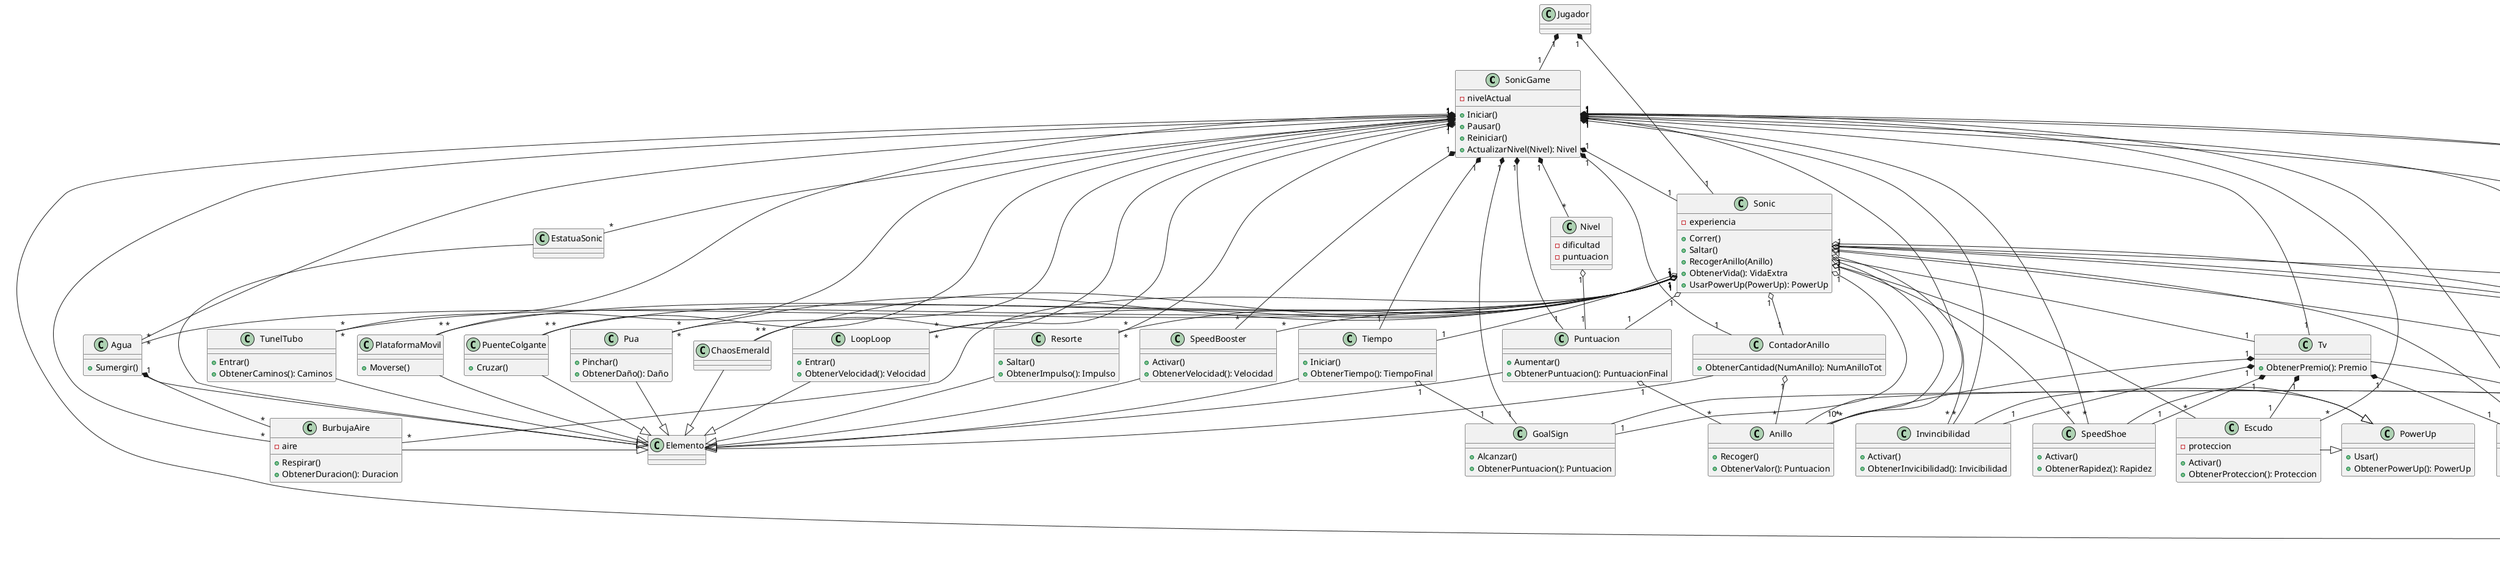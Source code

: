 @startuml Diagrama
class SonicGame {
    -nivelActual
    +Iniciar()
    +Pausar()
    +Reiniciar()
    +ActualizarNivel(Nivel): Nivel
}

class Anillo {
    +Recoger()
    +ObtenerValor(): Puntuacion
}

class Sonic {
    -experiencia
    +Correr()
    +Saltar()
    +RecogerAnillo(Anillo)
    +ObtenerVida(): VidaExtra
    +UsarPowerUp(PowerUp): PowerUp
}
class Animal
class VidaExtra {
    +Recoger()
    +ObtenerVida(): VidaExtra
}

class Tv {
    +ObtenerPremio(): Premio
}

class Checkpoint {
    +Activar()
    +ObtenerPosicion(): Posicion
}

class GoalSign {
    +Alcanzar()
    +ObtenerPuntuacion(): Puntuacion
}

class Escudo {
    -proteccion
    +Activar()
    +ObtenerProteccion(): Proteccion
}

class Invincibilidad {
    +Activar()
    +ObtenerInvicibilidad(): Invicibilidad
}

class SpeedShoe {
    +Activar()
    +ObtenerRapidez(): Rapidez
}

class Resorte {
    +Saltar()
    +ObtenerImpulso(): Impulso
}

class LoopLoop {
    +Entrar()
    +ObtenerVelocidad(): Velocidad
}

class SpeedBooster {
    +Activar()
    +ObtenerVelocidad(): Velocidad
}

class TunelTubo {
    +Entrar()
    +ObtenerCaminos(): Caminos
}

class PlataformaMovil {
    +Moverse()
}

class PuenteColgante {
    +Cruzar()
}

class Pua {
    +Pinchar()
    +ObtenerDaño(): Daño
}

class Agua {
    +Sumergir()
}

class BurbujaAire {
    -aire
    +Respirar()
    +ObtenerDuracion(): Duracion
}

class Badnik {
    -mecanismo
    +Atacar()
    +ObtenerDaño(): Daño
}

class AnimalAtrapado {
    +Liberar()
}

class DrRobotnik {
    +Atacar()
    +ObtenerDaño(): Daño
}

class MaquinaRobotnik {
    -mecanismo
    +Atacar()
    +ObtenerDaño(): Daño
}

class Maquina
class EstatuaSonic
class Jugador
class ChaosEmerald
class Tiempo {
    +Iniciar()
    +ObtenerTiempo(): TiempoFinal
}

class Puntuacion {
    +Aumentar()
    +ObtenerPuntuacion(): PuntuacionFinal
}

class ContadorAnillo {
    +ObtenerCantidad(NumAnillo): NumAnilloTot
}

class Humano
class Nivel{
    -dificultad
    -puntuacion
}

class PowerUp {
    +Usar()
    +ObtenerPowerUp(): PowerUp
}

class Elemento
class Enemigo
class ObjetoPrincipal

SonicGame "1" *-- "1" Sonic
SonicGame "1" *-- "*" Anillo
SonicGame "1" *-- "*" VidaExtra
SonicGame "1" *-- "1" Tv
SonicGame "1" *-- "*" Checkpoint
SonicGame "1" *-- "1" GoalSign
SonicGame "1" *-- "*" Escudo
SonicGame "1" *-- "*" Invincibilidad
SonicGame "1" *-- "*" SpeedShoe
SonicGame "1" *-- "*" Resorte
SonicGame "1" *-- "*" LoopLoop
SonicGame "1" *-- "*" SpeedBooster
SonicGame "1" *-- "*" TunelTubo
SonicGame "1" *-- "*" PlataformaMovil
SonicGame "1" *-- "*" PuenteColgante
SonicGame "1" *-- "*" Pua
SonicGame "1" *-- "*" Agua
SonicGame "1" *-- "*" BurbujaAire
SonicGame "1" *-- "*" Badnik
SonicGame "1" *-- "*" AnimalAtrapado
SonicGame "1" *-- "1" DrRobotnik
SonicGame "1" *-- "*" MaquinaRobotnik
SonicGame "1" *-- "*" EstatuaSonic
SonicGame "1" *-- "*" ChaosEmerald
SonicGame "1" *-- "1" Tiempo
SonicGame "1" *-- "1" Puntuacion
SonicGame "1" *-- "1" ContadorAnillo
SonicGame "1" *-- "*" Nivel

Sonic -|> Animal
AnimalAtrapado -|> Animal
MaquinaRobotnik -|> Maquina
Badnik -|> Maquina
DrRobotnik -|> Humano

Sonic "1" o-- "*" Anillo
Sonic "1" o-- "*" VidaExtra
Sonic "1" o-- "1" Tv
Sonic "1" o-- "*" Checkpoint
Sonic "1" o-- "1" GoalSign
Sonic "1" o-- "*" Escudo
Sonic "1" o-- "*" Invincibilidad
Sonic "1" o-- "*" SpeedShoe
Sonic "1" o-- "*" Resorte
Sonic "1" o-- "*" LoopLoop
Sonic "1" o-- "*" SpeedBooster
Sonic "1" o-- "*" TunelTubo
Sonic "1" o-- "*" PlataformaMovil
Sonic "1" o-- "*" PuenteColgante
Sonic "1" o-- "*" Pua
Sonic "1" o-- "*" Agua
Sonic "1" o-- "*" BurbujaAire
Sonic "1" o-- "*" Badnik
Sonic "1" o-- "1" DrRobotnik
Sonic "1" o-- "*" MaquinaRobotnik
Sonic "1" o-- "*" ChaosEmerald
Sonic "1" o-- "1" Tiempo
Sonic "1" o-- "1" Puntuacion
Sonic "1" o-- "1" ContadorAnillo

Tiempo "1" o-- "1" GoalSign
Checkpoint "1" o-- "1" VidaExtra
DrRobotnik "1" o-- "*" Badnik
DrRobotnik "1" o-- "*" MaquinaRobotnik
Badnik "1" o-- "*" AnimalAtrapado
Puntuacion "1" o-- "*" Anillo
Nivel "1" o-- "1" Puntuacion
ContadorAnillo "1" o-- "*" Anillo

Agua "1" *-- "*" BurbujaAire
Tv "1" *-- "1" VidaExtra
Tv "1" *-- "10" Anillo
Tv "1" *-- "1" Escudo
Tv "1" *-- "1" Invincibilidad
Tv "1" *-- "1" SpeedShoe
Jugador "1" *-- "1" Sonic
Jugador "1" *-- "1" SonicGame

Escudo -|> PowerUp
Invincibilidad -|> PowerUp
SpeedShoe -|> PowerUp

Resorte -|> Elemento
LoopLoop -|> Elemento
SpeedBooster -|> Elemento
TunelTubo -|> Elemento
PlataformaMovil -|> Elemento
PuenteColgante -|> Elemento
Pua -|> Elemento
Agua -|> Elemento
BurbujaAire -|> Elemento
EstatuaSonic -|> Elemento
ChaosEmerald -|> Elemento
Tiempo -|> Elemento
Puntuacion -|> Elemento
ContadorAnillo -|> Elemento

Badnik -|> Enemigo
DrRobotnik -|> Enemigo
MaquinaRobotnik -|> Enemigo

Anillo -|> ObjetoPrincipal
VidaExtra -|> ObjetoPrincipal
Tv -|> ObjetoPrincipal
Checkpoint -|> ObjetoPrincipal
GoalSign -|> ObjetoPrincipal
@enduml
